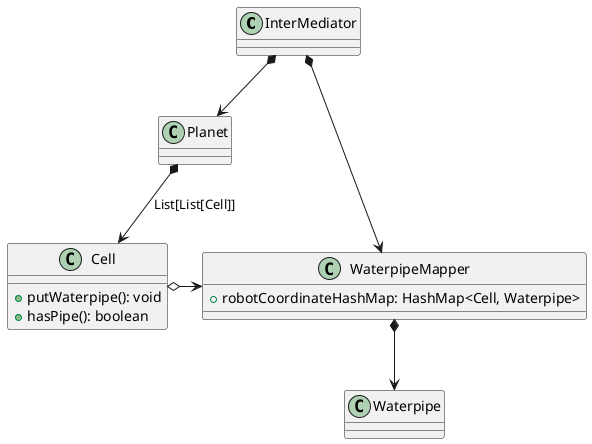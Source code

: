 @startuml
'https://plantuml.com/class-diagram

class InterMediator

class Planet
class Cell {
    + putWaterpipe(): void
    + hasPipe(): boolean
}

class WaterpipeMapper {
    + robotCoordinateHashMap: HashMap<Cell, Waterpipe>
}
class Waterpipe

Planet *--> Cell : List[List[Cell]]
WaterpipeMapper *--> Waterpipe
Cell o-> WaterpipeMapper

InterMediator *--> Planet
InterMediator *--> WaterpipeMapper

@enduml